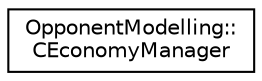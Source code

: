 digraph "Graphical Class Hierarchy"
{
  edge [fontname="Helvetica",fontsize="10",labelfontname="Helvetica",labelfontsize="10"];
  node [fontname="Helvetica",fontsize="10",shape=record];
  rankdir="LR";
  Node0 [label="OpponentModelling::\lCEconomyManager",height=0.2,width=0.4,color="black", fillcolor="white", style="filled",URL="$classOpponentModelling_1_1CEconomyManager.html",tooltip="Class representing economy situation of our opponent. "];
}
